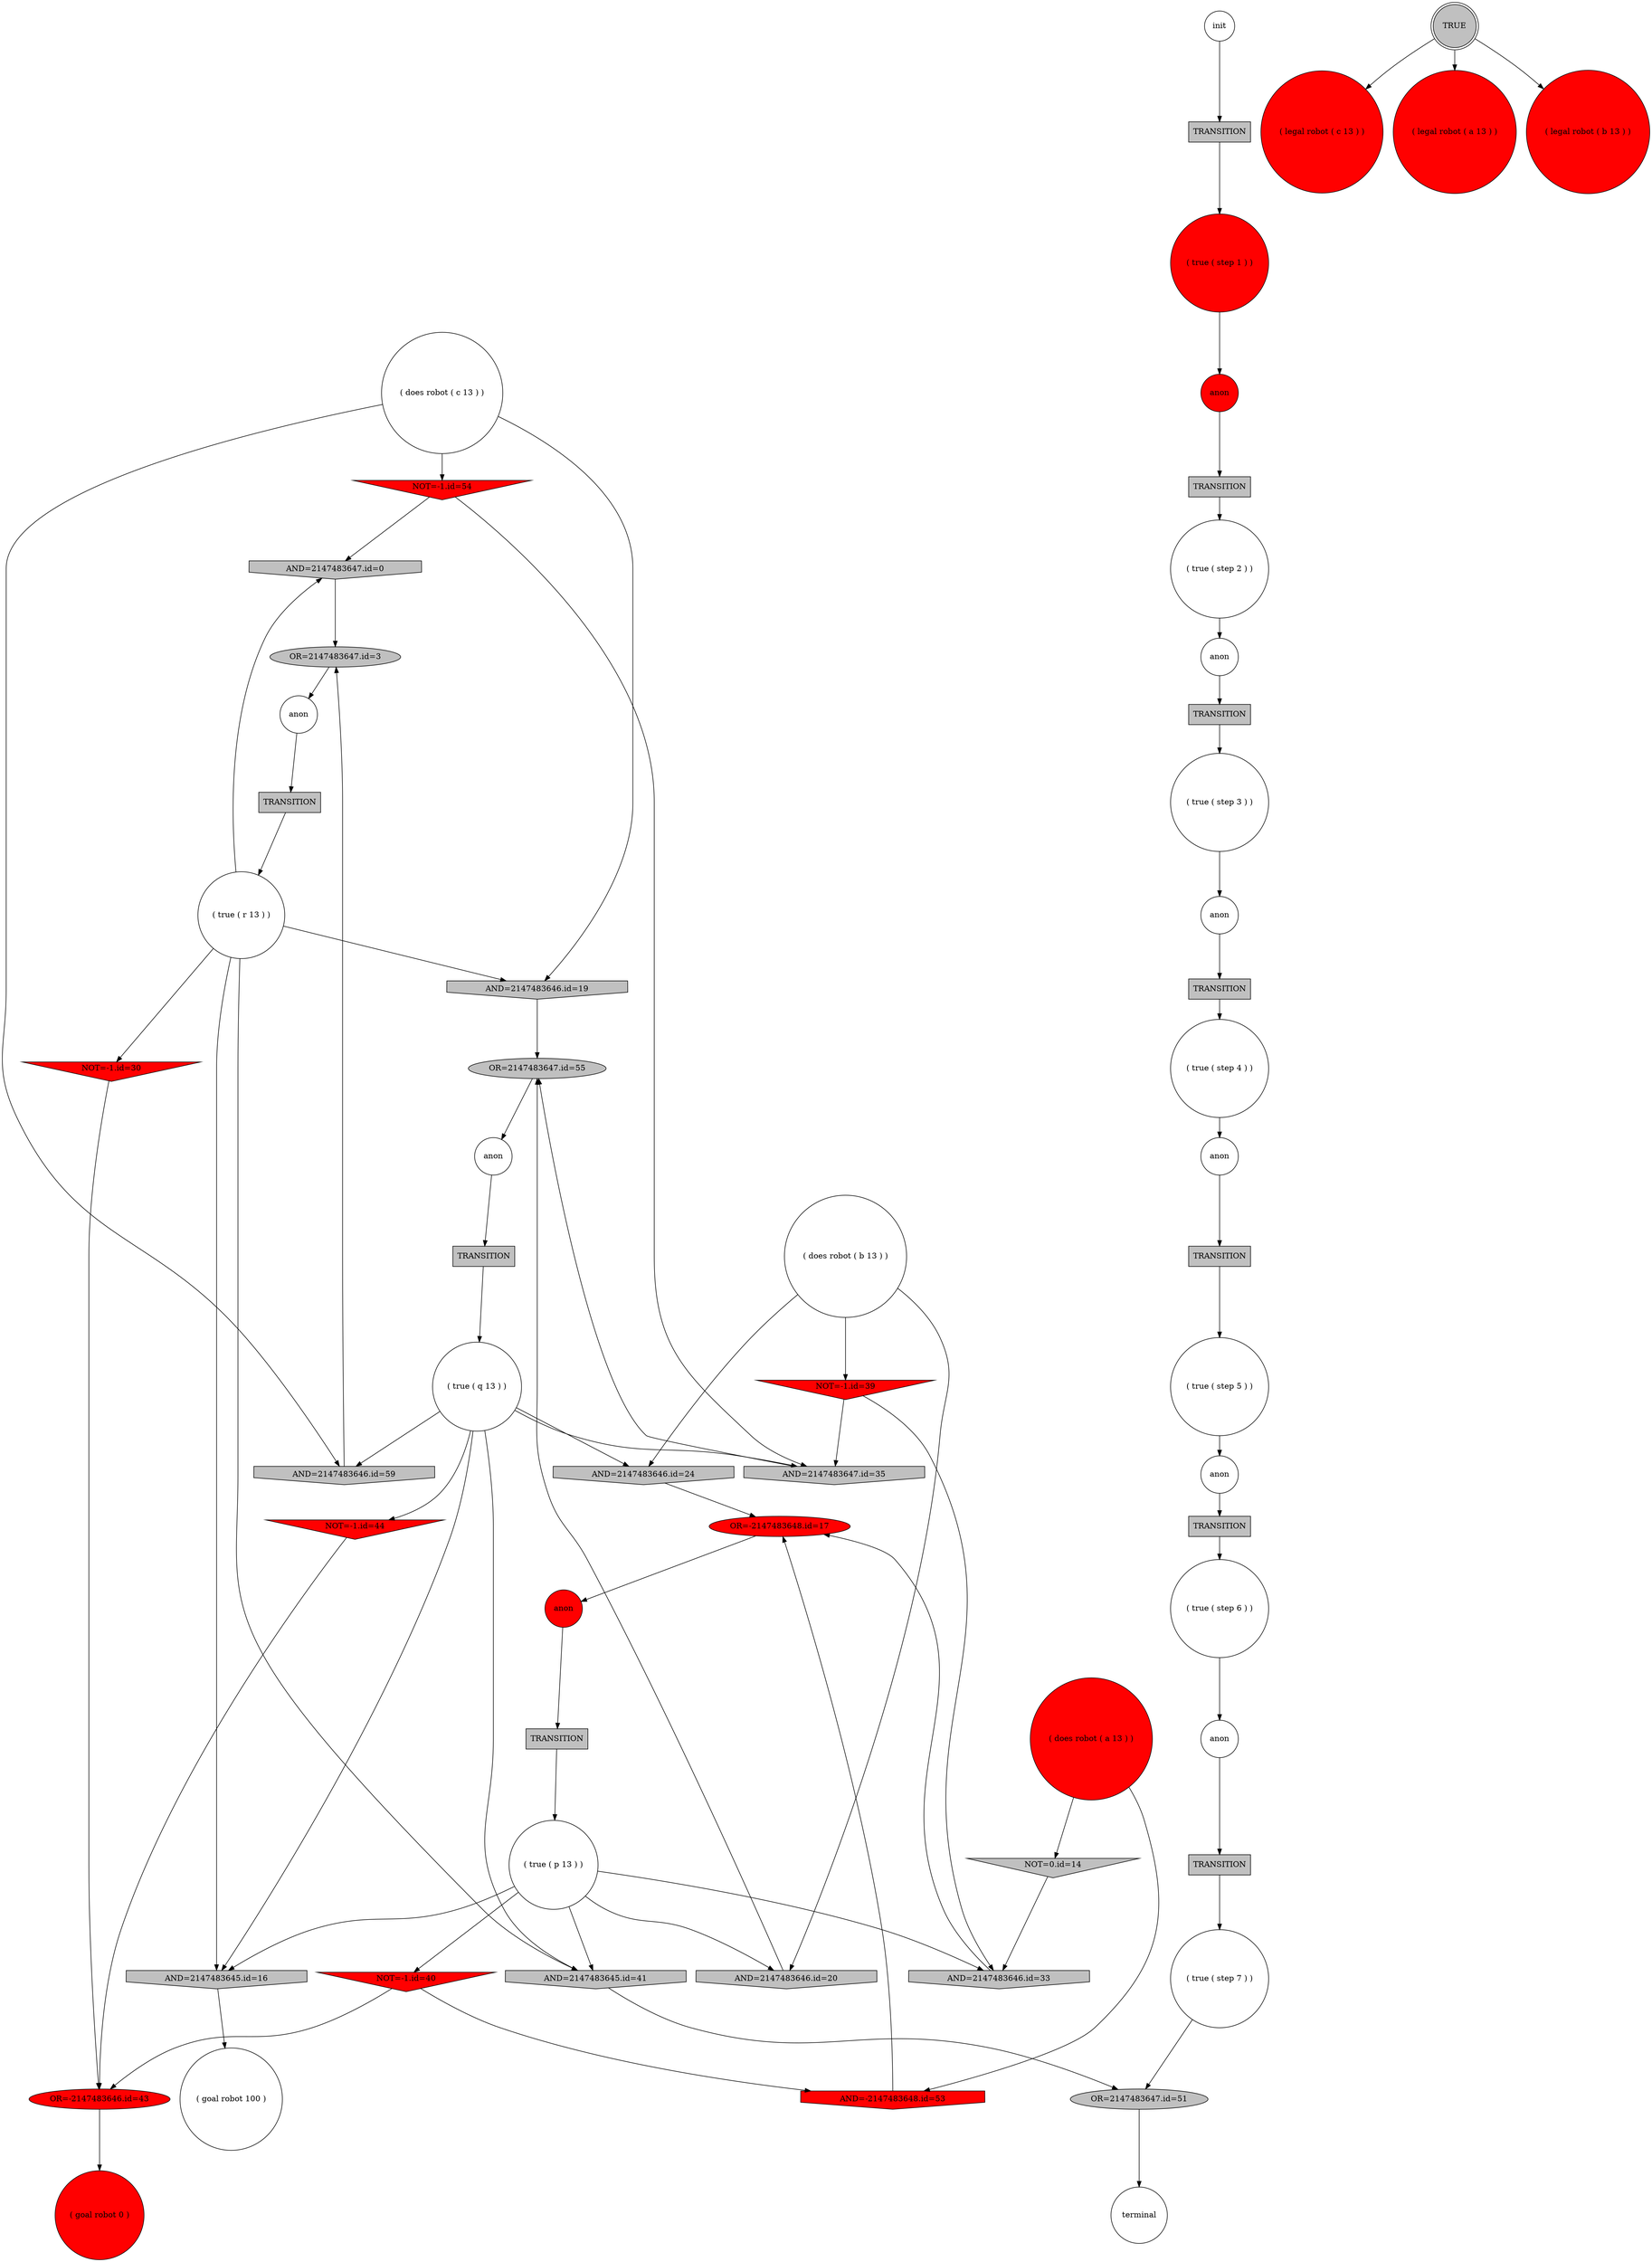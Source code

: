 digraph propNet
{
	"@5cca3cef"[shape=invhouse, style= filled, fillcolor=grey, label="AND=2147483647.id=0"]; "@5cca3cef"->"@3dfa333"; 
	"@3bebbbd5"[shape=circle, style= filled, fillcolor=white, label="( true ( step 5 ) )"]; "@3bebbbd5"->"@3dae7baa"; 
	"@2da0c579"[shape=box, style= filled, fillcolor=grey, label="TRANSITION"]; "@2da0c579"->"@2479f269"; 
	"@3dfa333"[shape=ellipse, style= filled, fillcolor=grey, label="OR=2147483647.id=3"]; "@3dfa333"->"@3eaa7c9f"; 
	"@3143a1b"[shape=box, style= filled, fillcolor=grey, label="TRANSITION"]; "@3143a1b"->"@20429fef"; 
	"@20688176"[shape=circle, style= filled, fillcolor=white, label="( does robot ( b 13 ) )"]; "@20688176"->"@59916b61"; "@20688176"->"@2b1a67f3"; "@20688176"->"@6306c1ac"; 
	"@4456b510"[shape=circle, style= filled, fillcolor=white, label="anon"]; "@4456b510"->"@15ae8ea6"; 
	"@c86e5fd"[shape=circle, style= filled, fillcolor=white, label="init"]; "@c86e5fd"->"@1d3bc3aa"; 
	"@3c6c5de7"[shape=circle, style= filled, fillcolor=white, label="( does robot ( c 13 ) )"]; "@3c6c5de7"->"@f5bc5f2"; "@3c6c5de7"->"@18f7660c"; "@3c6c5de7"->"@7103cebe"; 
	"@34f82d67"[shape=circle, style= filled, fillcolor=white, label="( true ( step 7 ) )"]; "@34f82d67"->"@50028ea9"; 
	"@591e78d7"[shape=circle, style= filled, fillcolor=red, label="( goal robot 0 )"]; 
	"@764a2790"[shape=box, style= filled, fillcolor=grey, label="TRANSITION"]; "@764a2790"->"@1e6579d4"; 
	"@74f356f3"[shape=circle, style= filled, fillcolor=red, label="anon"]; "@74f356f3"->"@75f6a76a"; 
	"@7a93489f"[shape=circle, style= filled, fillcolor=white, label="( true ( step 6 ) )"]; "@7a93489f"->"@7e96288b"; 
	"@4b119134"[shape=invtriangle, style= filled, fillcolor=grey, label="NOT=0.id=14"]; "@4b119134"->"@3e50f20f"; 
	"@3eaa7c9f"[shape=circle, style= filled, fillcolor=white, label="anon"]; "@3eaa7c9f"->"@6e78c98a"; 
	"@75ef57ae"[shape=invhouse, style= filled, fillcolor=grey, label="AND=2147483645.id=16"]; "@75ef57ae"->"@26214a6e"; 
	"@4fa0ddc4"[shape=ellipse, style= filled, fillcolor=red, label="OR=-2147483648.id=17"]; "@4fa0ddc4"->"@12d45962"; 
	"@75f6a76a"[shape=box, style= filled, fillcolor=grey, label="TRANSITION"]; "@75f6a76a"->"@55534145"; 
	"@f5bc5f2"[shape=invhouse, style= filled, fillcolor=grey, label="AND=2147483646.id=19"]; "@f5bc5f2"->"@33bbdc7"; 
	"@6306c1ac"[shape=invhouse, style= filled, fillcolor=grey, label="AND=2147483646.id=20"]; "@6306c1ac"->"@33bbdc7"; 
	"@3568afb3"[shape=circle, style= filled, fillcolor=red, label="( legal robot ( c 13 ) )"]; 
	"@10379ad0"[shape=circle, style= filled, fillcolor=white, label="anon"]; "@10379ad0"->"@2da0c579"; 
	"@3aa0204b"[shape=circle, style= filled, fillcolor=white, label="anon"]; "@3aa0204b"->"@764a2790"; 
	"@59916b61"[shape=invhouse, style= filled, fillcolor=grey, label="AND=2147483646.id=24"]; "@59916b61"->"@4fa0ddc4"; 
	"@15ae8ea6"[shape=box, style= filled, fillcolor=grey, label="TRANSITION"]; "@15ae8ea6"->"@5ae18557"; 
	"@31fe62c3"[shape=circle, style= filled, fillcolor=red, label="( legal robot ( a 13 ) )"]; 
	"@1096d332"[shape=circle, style= filled, fillcolor=white, label="( true ( r 13 ) )"]; "@1096d332"->"@75ef57ae"; "@1096d332"->"@5cca3cef"; "@1096d332"->"@f5bc5f2"; "@1096d332"->"@65cb20b7"; "@1096d332"->"@42bff161"; 
	"@12d45962"[shape=circle, style= filled, fillcolor=red, label="anon"]; "@12d45962"->"@3143a1b"; 
	"@347d7fa3"[shape=box, style= filled, fillcolor=grey, label="TRANSITION"]; "@347d7fa3"->"@7a93489f"; 
	"@42bff161"[shape=invtriangle, style= filled, fillcolor=red, label="NOT=-1.id=30"]; "@42bff161"->"@6417b9cd"; 
	"@55534145"[shape=circle, style= filled, fillcolor=white, label="( true ( step 2 ) )"]; "@55534145"->"@4456b510"; 
	"@26214a6e"[shape=circle, style= filled, fillcolor=white, label="( goal robot 100 )"]; 
	"@3e50f20f"[shape=invhouse, style= filled, fillcolor=grey, label="AND=2147483646.id=33"]; "@3e50f20f"->"@4fa0ddc4"; 
	"@6f3fdb42"[shape=circle, style= filled, fillcolor=white, label="anon"]; "@6f3fdb42"->"@6ef12b54"; 
	"@31520ddc"[shape=invhouse, style= filled, fillcolor=grey, label="AND=2147483647.id=35"]; "@31520ddc"->"@33bbdc7"; 
	"@2289761c"[shape=circle, style= filled, fillcolor=red, label="( does robot ( a 13 ) )"]; "@2289761c"->"@27efb93a"; "@2289761c"->"@4b119134"; 
	"@4cb2582d"[shape=doublecircle, style= filled, fillcolor=grey, label="TRUE"]; "@4cb2582d"->"@358e5925"; "@4cb2582d"->"@31fe62c3"; "@4cb2582d"->"@3568afb3"; 
	"@358e5925"[shape=circle, style= filled, fillcolor=red, label="( legal robot ( b 13 ) )"]; 
	"@2b1a67f3"[shape=invtriangle, style= filled, fillcolor=red, label="NOT=-1.id=39"]; "@2b1a67f3"->"@31520ddc"; "@2b1a67f3"->"@3e50f20f"; 
	"@44b44989"[shape=invtriangle, style= filled, fillcolor=red, label="NOT=-1.id=40"]; "@44b44989"->"@27efb93a"; "@44b44989"->"@6417b9cd"; 
	"@65cb20b7"[shape=invhouse, style= filled, fillcolor=grey, label="AND=2147483645.id=41"]; "@65cb20b7"->"@50028ea9"; 
	"@6ef12b54"[shape=box, style= filled, fillcolor=grey, label="TRANSITION"]; "@6ef12b54"->"@3bebbbd5"; 
	"@6417b9cd"[shape=ellipse, style= filled, fillcolor=red, label="OR=-2147483646.id=43"]; "@6417b9cd"->"@591e78d7"; 
	"@404f75b8"[shape=invtriangle, style= filled, fillcolor=red, label="NOT=-1.id=44"]; "@404f75b8"->"@6417b9cd"; 
	"@5643c3bd"[shape=box, style= filled, fillcolor=grey, label="TRANSITION"]; "@5643c3bd"->"@34f82d67"; 
	"@3dae7baa"[shape=circle, style= filled, fillcolor=white, label="anon"]; "@3dae7baa"->"@347d7fa3"; 
	"@2479f269"[shape=circle, style= filled, fillcolor=white, label="( true ( step 4 ) )"]; "@2479f269"->"@6f3fdb42"; 
	"@7e96288b"[shape=circle, style= filled, fillcolor=white, label="anon"]; "@7e96288b"->"@5643c3bd"; 
	"@1f9c29e1"[shape=circle, style= filled, fillcolor=white, label="terminal"]; 
	"@1d3bc3aa"[shape=box, style= filled, fillcolor=grey, label="TRANSITION"]; "@1d3bc3aa"->"@744c7a82"; 
	"@50028ea9"[shape=ellipse, style= filled, fillcolor=grey, label="OR=2147483647.id=51"]; "@50028ea9"->"@1f9c29e1"; 
	"@744c7a82"[shape=circle, style= filled, fillcolor=red, label="( true ( step 1 ) )"]; "@744c7a82"->"@74f356f3"; 
	"@27efb93a"[shape=invhouse, style= filled, fillcolor=red, label="AND=-2147483648.id=53"]; "@27efb93a"->"@4fa0ddc4"; 
	"@18f7660c"[shape=invtriangle, style= filled, fillcolor=red, label="NOT=-1.id=54"]; "@18f7660c"->"@5cca3cef"; "@18f7660c"->"@31520ddc"; 
	"@33bbdc7"[shape=ellipse, style= filled, fillcolor=grey, label="OR=2147483647.id=55"]; "@33bbdc7"->"@3aa0204b"; 
	"@20429fef"[shape=circle, style= filled, fillcolor=white, label="( true ( p 13 ) )"]; "@20429fef"->"@75ef57ae"; "@20429fef"->"@6306c1ac"; "@20429fef"->"@65cb20b7"; "@20429fef"->"@44b44989"; "@20429fef"->"@3e50f20f"; 
	"@1e6579d4"[shape=circle, style= filled, fillcolor=white, label="( true ( q 13 ) )"]; "@1e6579d4"->"@59916b61"; "@1e6579d4"->"@75ef57ae"; "@1e6579d4"->"@404f75b8"; "@1e6579d4"->"@65cb20b7"; "@1e6579d4"->"@7103cebe"; "@1e6579d4"->"@31520ddc"; 
	"@5ae18557"[shape=circle, style= filled, fillcolor=white, label="( true ( step 3 ) )"]; "@5ae18557"->"@10379ad0"; 
	"@7103cebe"[shape=invhouse, style= filled, fillcolor=grey, label="AND=2147483646.id=59"]; "@7103cebe"->"@3dfa333"; 
	"@6e78c98a"[shape=box, style= filled, fillcolor=grey, label="TRANSITION"]; "@6e78c98a"->"@1096d332"; 
}